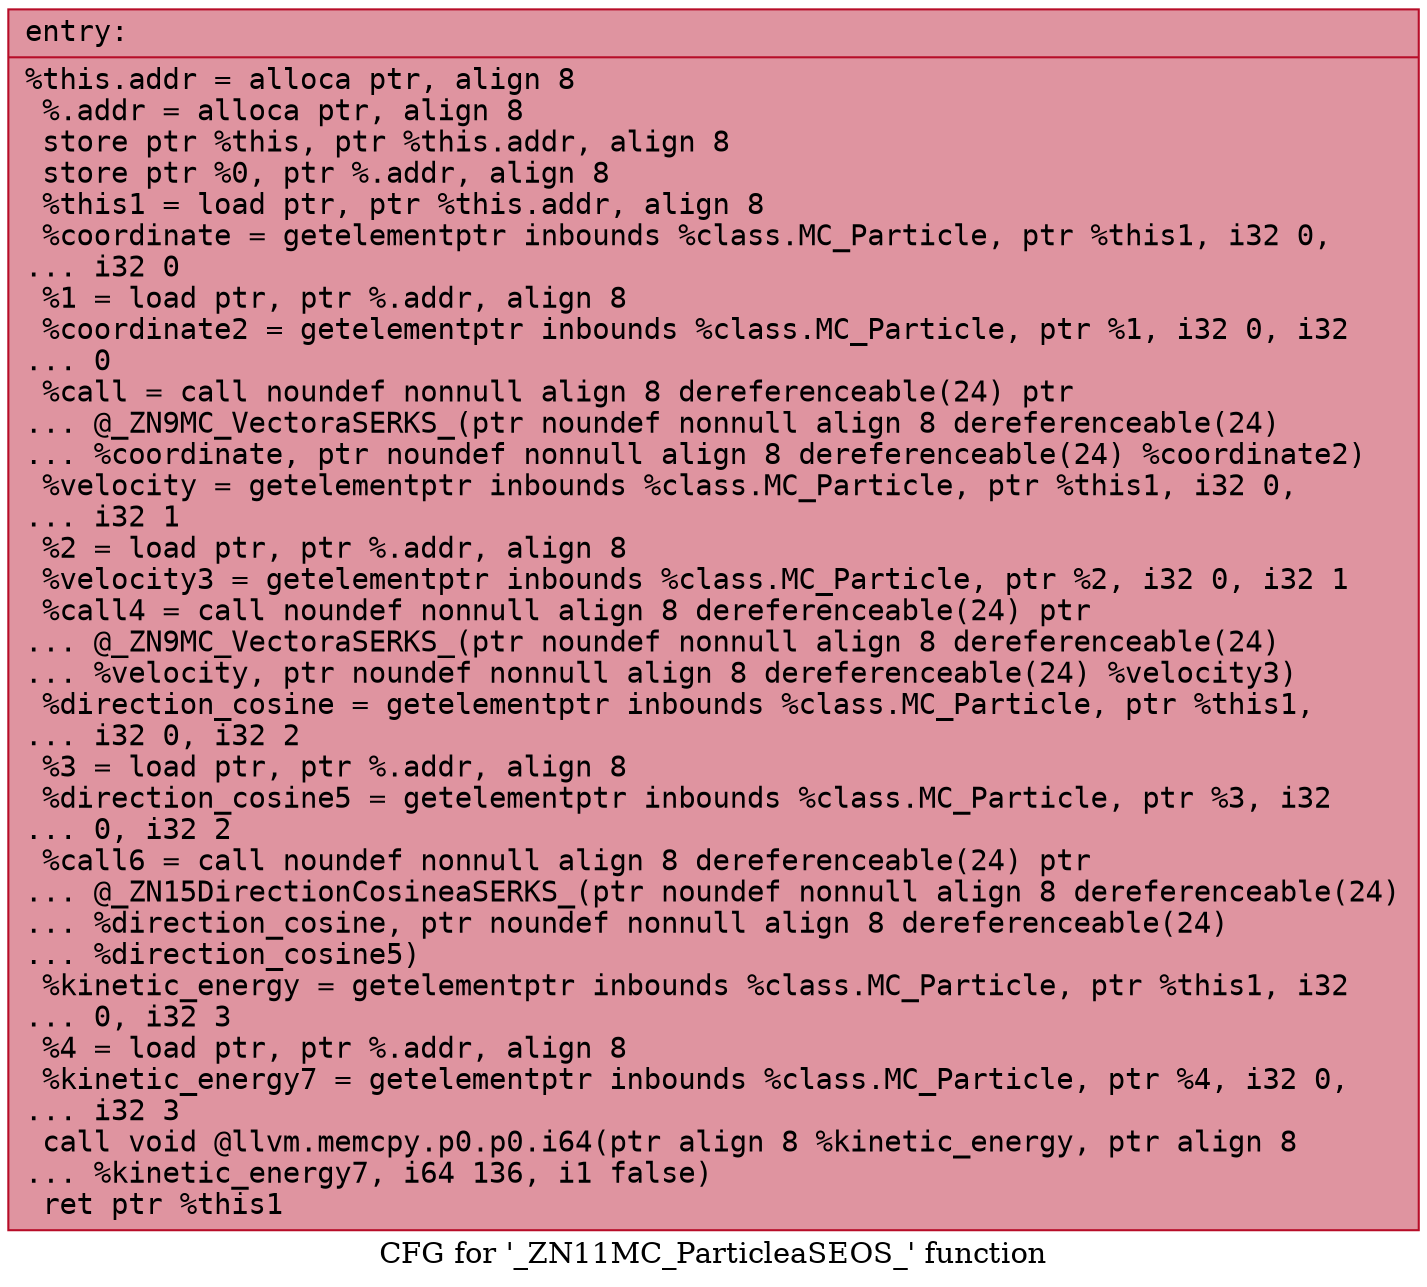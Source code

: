 digraph "CFG for '_ZN11MC_ParticleaSEOS_' function" {
	label="CFG for '_ZN11MC_ParticleaSEOS_' function";

	Node0x556456c9e120 [shape=record,color="#b70d28ff", style=filled, fillcolor="#b70d2870" fontname="Courier",label="{entry:\l|  %this.addr = alloca ptr, align 8\l  %.addr = alloca ptr, align 8\l  store ptr %this, ptr %this.addr, align 8\l  store ptr %0, ptr %.addr, align 8\l  %this1 = load ptr, ptr %this.addr, align 8\l  %coordinate = getelementptr inbounds %class.MC_Particle, ptr %this1, i32 0,\l... i32 0\l  %1 = load ptr, ptr %.addr, align 8\l  %coordinate2 = getelementptr inbounds %class.MC_Particle, ptr %1, i32 0, i32\l... 0\l  %call = call noundef nonnull align 8 dereferenceable(24) ptr\l... @_ZN9MC_VectoraSERKS_(ptr noundef nonnull align 8 dereferenceable(24)\l... %coordinate, ptr noundef nonnull align 8 dereferenceable(24) %coordinate2)\l  %velocity = getelementptr inbounds %class.MC_Particle, ptr %this1, i32 0,\l... i32 1\l  %2 = load ptr, ptr %.addr, align 8\l  %velocity3 = getelementptr inbounds %class.MC_Particle, ptr %2, i32 0, i32 1\l  %call4 = call noundef nonnull align 8 dereferenceable(24) ptr\l... @_ZN9MC_VectoraSERKS_(ptr noundef nonnull align 8 dereferenceable(24)\l... %velocity, ptr noundef nonnull align 8 dereferenceable(24) %velocity3)\l  %direction_cosine = getelementptr inbounds %class.MC_Particle, ptr %this1,\l... i32 0, i32 2\l  %3 = load ptr, ptr %.addr, align 8\l  %direction_cosine5 = getelementptr inbounds %class.MC_Particle, ptr %3, i32\l... 0, i32 2\l  %call6 = call noundef nonnull align 8 dereferenceable(24) ptr\l... @_ZN15DirectionCosineaSERKS_(ptr noundef nonnull align 8 dereferenceable(24)\l... %direction_cosine, ptr noundef nonnull align 8 dereferenceable(24)\l... %direction_cosine5)\l  %kinetic_energy = getelementptr inbounds %class.MC_Particle, ptr %this1, i32\l... 0, i32 3\l  %4 = load ptr, ptr %.addr, align 8\l  %kinetic_energy7 = getelementptr inbounds %class.MC_Particle, ptr %4, i32 0,\l... i32 3\l  call void @llvm.memcpy.p0.p0.i64(ptr align 8 %kinetic_energy, ptr align 8\l... %kinetic_energy7, i64 136, i1 false)\l  ret ptr %this1\l}"];
}
